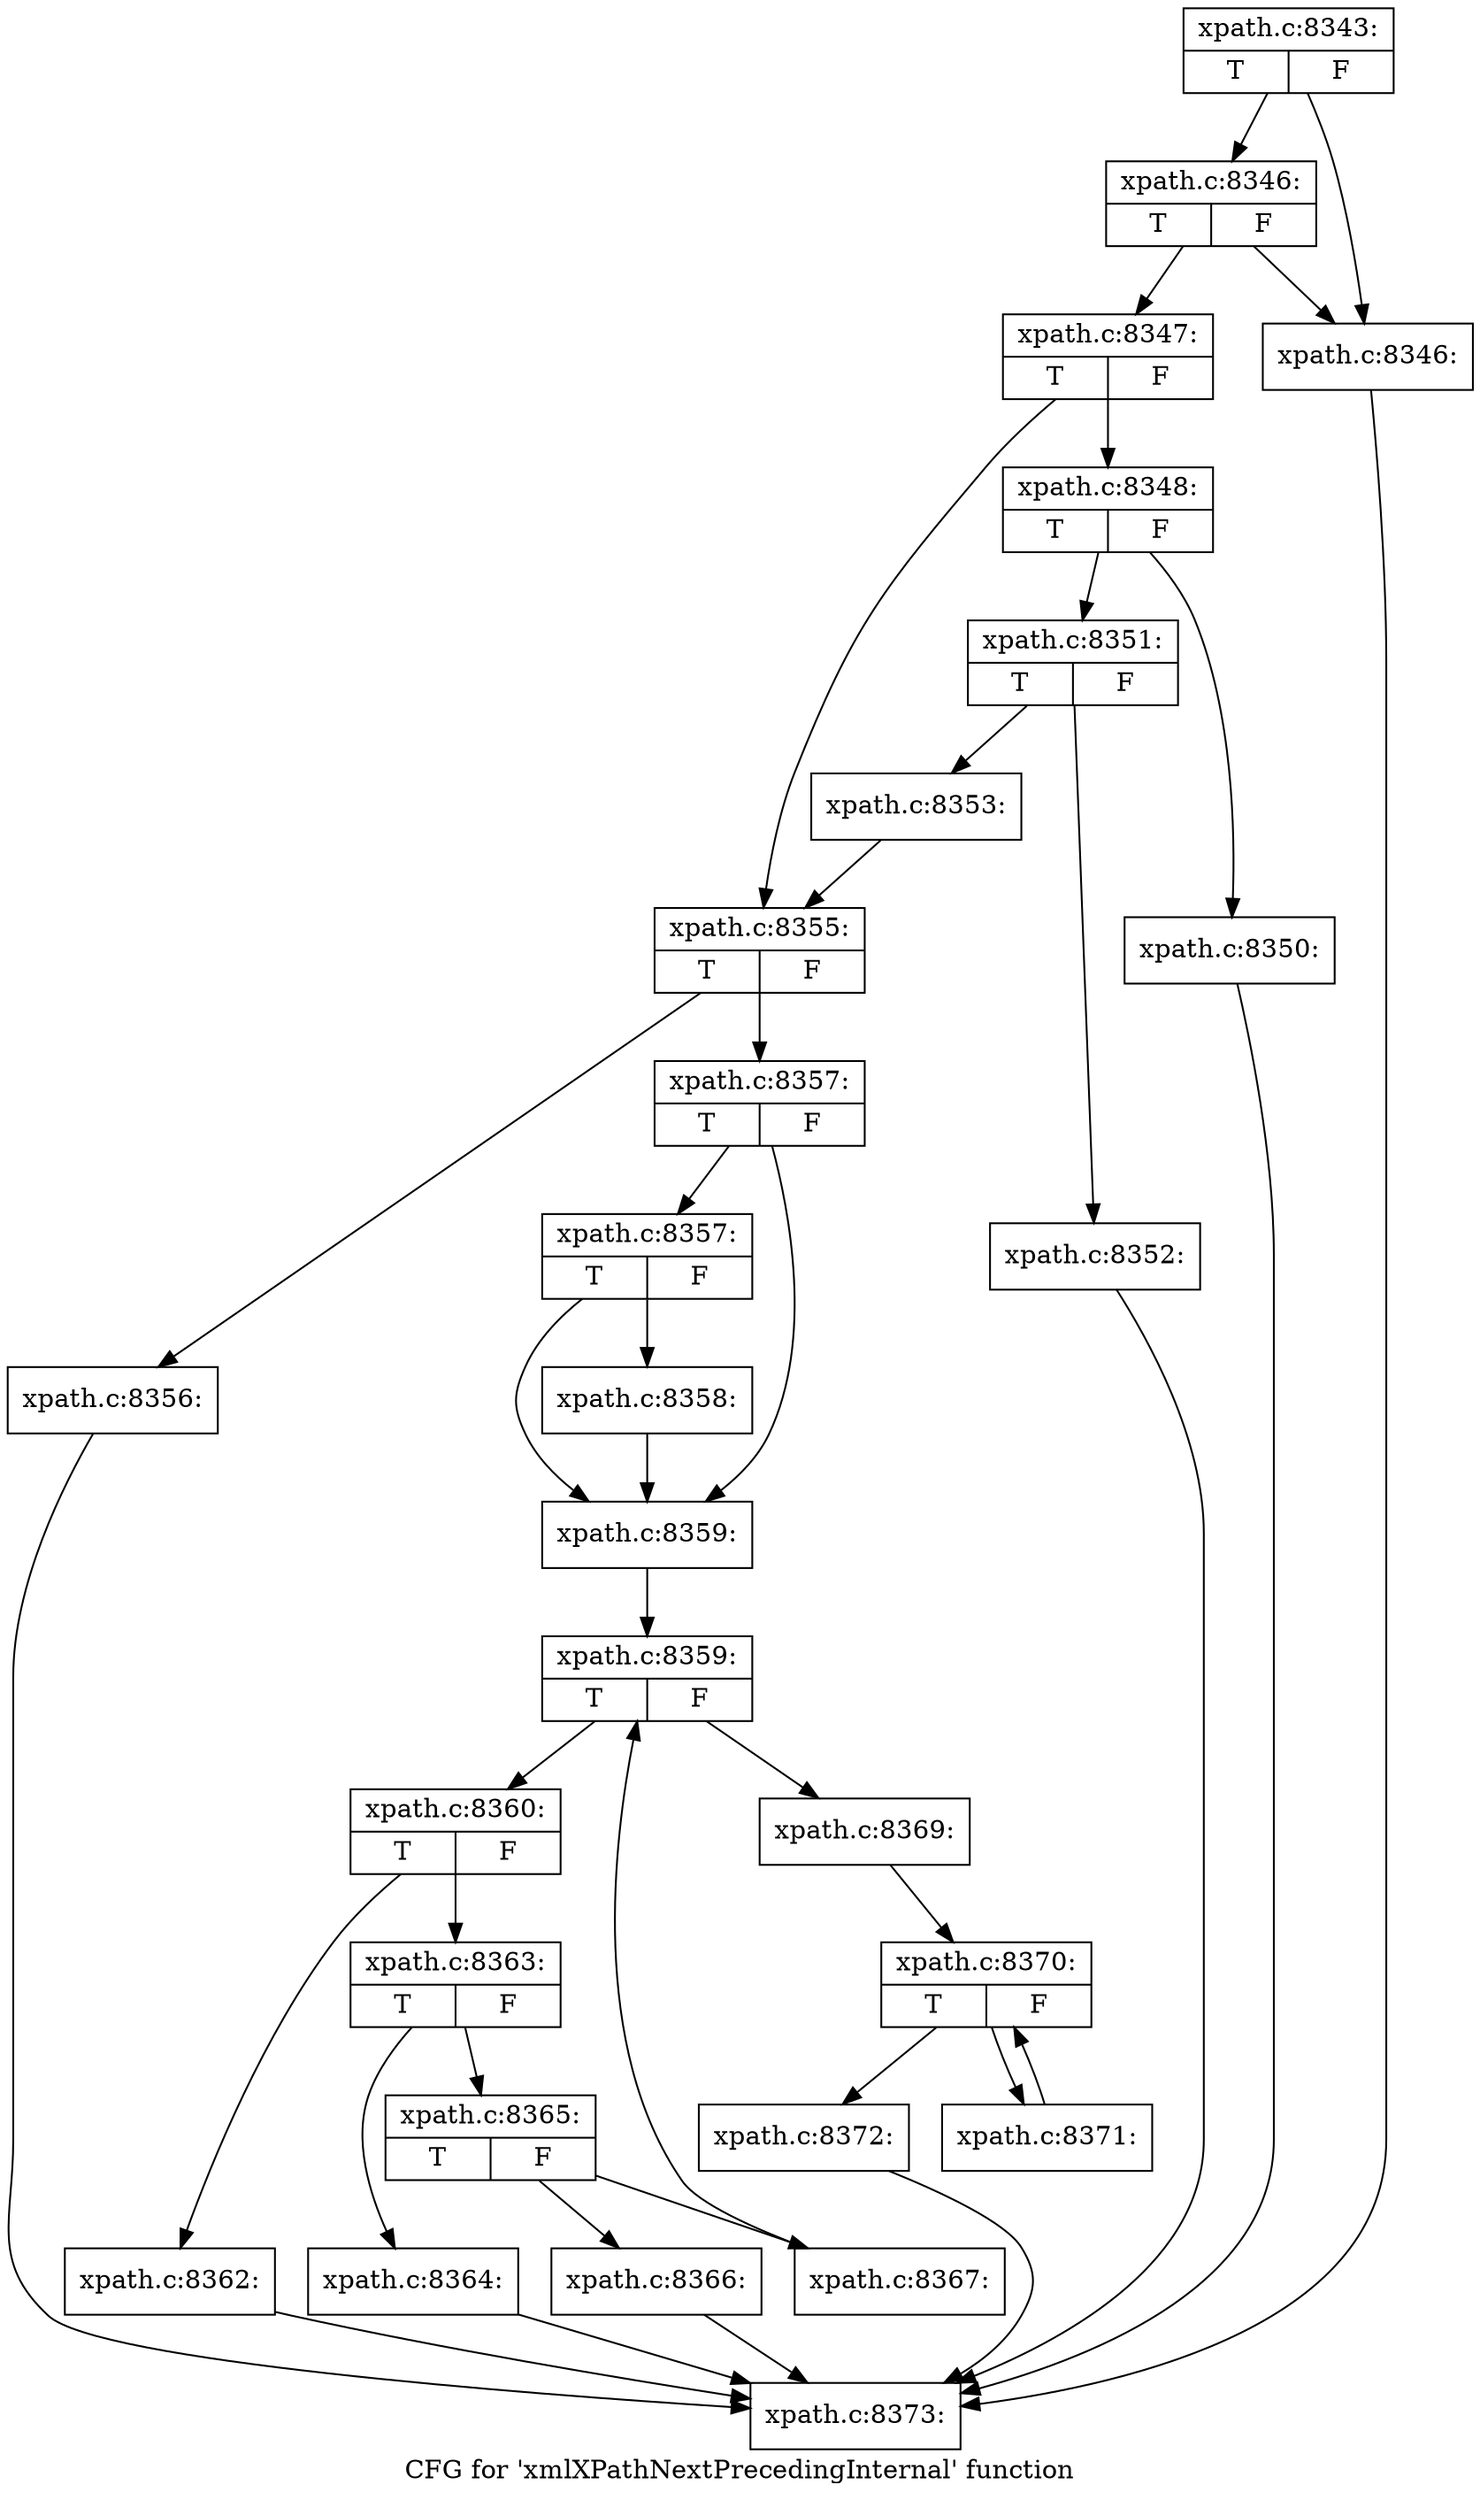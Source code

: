 digraph "CFG for 'xmlXPathNextPrecedingInternal' function" {
	label="CFG for 'xmlXPathNextPrecedingInternal' function";

	Node0x503a270 [shape=record,label="{xpath.c:8343:|{<s0>T|<s1>F}}"];
	Node0x503a270 -> Node0x503a5f0;
	Node0x503a270 -> Node0x503a690;
	Node0x503a690 [shape=record,label="{xpath.c:8346:|{<s0>T|<s1>F}}"];
	Node0x503a690 -> Node0x503a5f0;
	Node0x503a690 -> Node0x503a640;
	Node0x503a5f0 [shape=record,label="{xpath.c:8346:}"];
	Node0x503a5f0 -> Node0x5040fd0;
	Node0x503a640 [shape=record,label="{xpath.c:8347:|{<s0>T|<s1>F}}"];
	Node0x503a640 -> Node0x5041e70;
	Node0x503a640 -> Node0x5041ec0;
	Node0x5041e70 [shape=record,label="{xpath.c:8348:|{<s0>T|<s1>F}}"];
	Node0x5041e70 -> Node0x50425f0;
	Node0x5041e70 -> Node0x5042640;
	Node0x50425f0 [shape=record,label="{xpath.c:8350:}"];
	Node0x50425f0 -> Node0x5040fd0;
	Node0x5042640 [shape=record,label="{xpath.c:8351:|{<s0>T|<s1>F}}"];
	Node0x5042640 -> Node0x5042aa0;
	Node0x5042640 -> Node0x5042af0;
	Node0x5042aa0 [shape=record,label="{xpath.c:8352:}"];
	Node0x5042aa0 -> Node0x5040fd0;
	Node0x5042af0 [shape=record,label="{xpath.c:8353:}"];
	Node0x5042af0 -> Node0x5041ec0;
	Node0x5041ec0 [shape=record,label="{xpath.c:8355:|{<s0>T|<s1>F}}"];
	Node0x5041ec0 -> Node0x5043540;
	Node0x5041ec0 -> Node0x5043590;
	Node0x5043540 [shape=record,label="{xpath.c:8356:}"];
	Node0x5043540 -> Node0x5040fd0;
	Node0x5043590 [shape=record,label="{xpath.c:8357:|{<s0>T|<s1>F}}"];
	Node0x5043590 -> Node0x5043bc0;
	Node0x5043590 -> Node0x5043b70;
	Node0x5043bc0 [shape=record,label="{xpath.c:8357:|{<s0>T|<s1>F}}"];
	Node0x5043bc0 -> Node0x5043b20;
	Node0x5043bc0 -> Node0x5043b70;
	Node0x5043b20 [shape=record,label="{xpath.c:8358:}"];
	Node0x5043b20 -> Node0x5043b70;
	Node0x5043b70 [shape=record,label="{xpath.c:8359:}"];
	Node0x5043b70 -> Node0x5044760;
	Node0x5044760 [shape=record,label="{xpath.c:8359:|{<s0>T|<s1>F}}"];
	Node0x5044760 -> Node0x5044c80;
	Node0x5044760 -> Node0x5044980;
	Node0x5044c80 [shape=record,label="{xpath.c:8360:|{<s0>T|<s1>F}}"];
	Node0x5044c80 -> Node0x5045000;
	Node0x5044c80 -> Node0x5045050;
	Node0x5045000 [shape=record,label="{xpath.c:8362:}"];
	Node0x5045000 -> Node0x5040fd0;
	Node0x5045050 [shape=record,label="{xpath.c:8363:|{<s0>T|<s1>F}}"];
	Node0x5045050 -> Node0x50454b0;
	Node0x5045050 -> Node0x5045500;
	Node0x50454b0 [shape=record,label="{xpath.c:8364:}"];
	Node0x50454b0 -> Node0x5040fd0;
	Node0x5045500 [shape=record,label="{xpath.c:8365:|{<s0>T|<s1>F}}"];
	Node0x5045500 -> Node0x5045d50;
	Node0x5045500 -> Node0x5045da0;
	Node0x5045d50 [shape=record,label="{xpath.c:8366:}"];
	Node0x5045d50 -> Node0x5040fd0;
	Node0x5045da0 [shape=record,label="{xpath.c:8367:}"];
	Node0x5045da0 -> Node0x5044760;
	Node0x5044980 [shape=record,label="{xpath.c:8369:}"];
	Node0x5044980 -> Node0x5046ab0;
	Node0x5046ab0 [shape=record,label="{xpath.c:8370:|{<s0>T|<s1>F}}"];
	Node0x5046ab0 -> Node0x5046fd0;
	Node0x5046ab0 -> Node0x5046cd0;
	Node0x5046fd0 [shape=record,label="{xpath.c:8371:}"];
	Node0x5046fd0 -> Node0x5046ab0;
	Node0x5046cd0 [shape=record,label="{xpath.c:8372:}"];
	Node0x5046cd0 -> Node0x5040fd0;
	Node0x5040fd0 [shape=record,label="{xpath.c:8373:}"];
}
